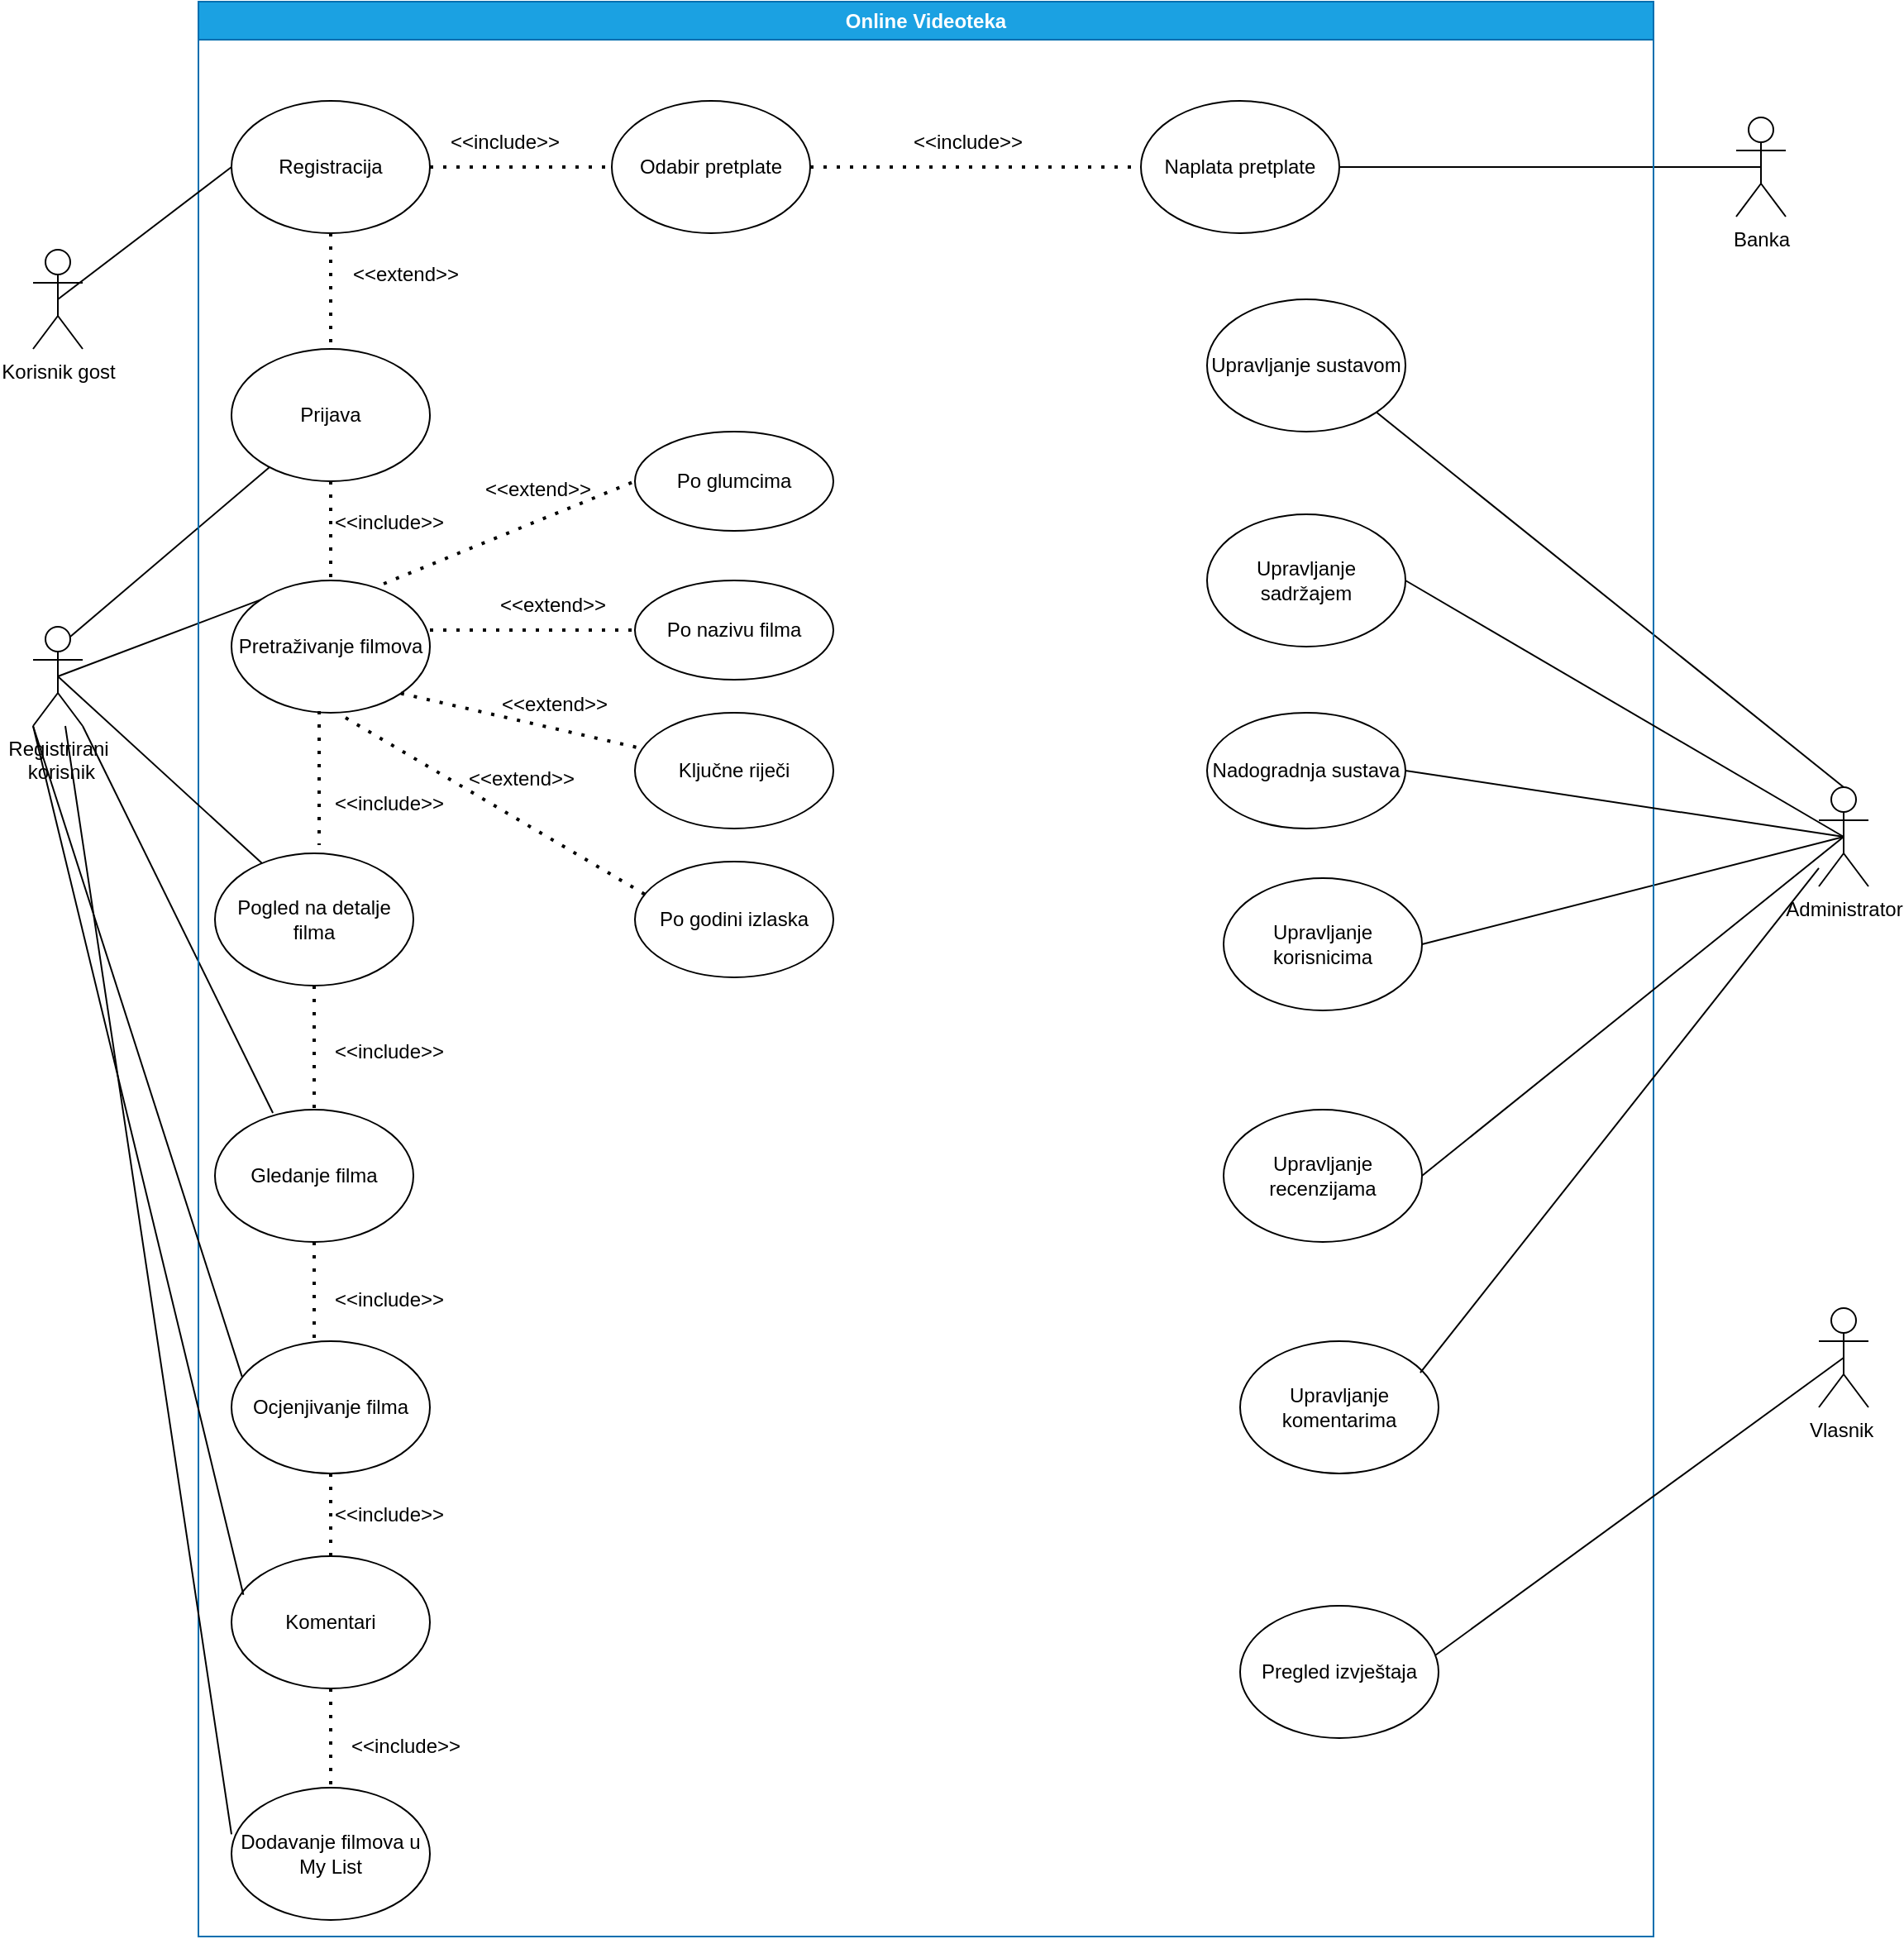 <mxfile version="21.6.8" type="google">
  <diagram name="Page-1" id="FO1PxF98T1ZGTG8aZyOI">
    <mxGraphModel grid="1" page="1" gridSize="10" guides="1" tooltips="1" connect="1" arrows="1" fold="1" pageScale="1" pageWidth="827" pageHeight="1169" math="0" shadow="0">
      <root>
        <mxCell id="0" />
        <mxCell id="1" parent="0" />
        <mxCell id="gg4HVY9TAaVVfvh8KX-W-1" value="Registrirani&lt;br&gt;&amp;nbsp;korisnik" style="shape=umlActor;verticalLabelPosition=bottom;verticalAlign=top;html=1;outlineConnect=0;" vertex="1" parent="1">
          <mxGeometry x="50" y="398" width="30" height="60" as="geometry" />
        </mxCell>
        <mxCell id="gg4HVY9TAaVVfvh8KX-W-9" value="Registracija" style="ellipse;whiteSpace=wrap;html=1;" vertex="1" parent="1">
          <mxGeometry x="170" y="80" width="120" height="80" as="geometry" />
        </mxCell>
        <mxCell id="gg4HVY9TAaVVfvh8KX-W-23" value="" style="endArrow=none;html=1;rounded=0;exitX=0.75;exitY=0.1;exitDx=0;exitDy=0;exitPerimeter=0;" edge="1" parent="1" source="gg4HVY9TAaVVfvh8KX-W-1" target="gg4HVY9TAaVVfvh8KX-W-24">
          <mxGeometry width="50" height="50" relative="1" as="geometry">
            <mxPoint x="390" y="340" as="sourcePoint" />
            <mxPoint x="440" y="290" as="targetPoint" />
          </mxGeometry>
        </mxCell>
        <mxCell id="gg4HVY9TAaVVfvh8KX-W-27" value="" style="endArrow=none;dashed=1;html=1;dashPattern=1 3;strokeWidth=2;rounded=0;exitX=1;exitY=0.5;exitDx=0;exitDy=0;" edge="1" parent="1" source="gg4HVY9TAaVVfvh8KX-W-9">
          <mxGeometry width="50" height="50" relative="1" as="geometry">
            <mxPoint x="390" y="320" as="sourcePoint" />
            <mxPoint x="400" y="120" as="targetPoint" />
          </mxGeometry>
        </mxCell>
        <mxCell id="gg4HVY9TAaVVfvh8KX-W-28" value="&amp;lt;&amp;lt;include&amp;gt;&amp;gt;" style="text;html=1;align=center;verticalAlign=middle;resizable=0;points=[];autosize=1;strokeColor=none;fillColor=none;" vertex="1" parent="1">
          <mxGeometry x="290" y="90" width="90" height="30" as="geometry" />
        </mxCell>
        <mxCell id="gg4HVY9TAaVVfvh8KX-W-29" value="Odabir pretplate" style="ellipse;whiteSpace=wrap;html=1;" vertex="1" parent="1">
          <mxGeometry x="400" y="80" width="120" height="80" as="geometry" />
        </mxCell>
        <mxCell id="gg4HVY9TAaVVfvh8KX-W-40" value="Pretraživanje filmova" style="ellipse;whiteSpace=wrap;html=1;" vertex="1" parent="1">
          <mxGeometry x="170" y="370" width="120" height="80" as="geometry" />
        </mxCell>
        <mxCell id="gg4HVY9TAaVVfvh8KX-W-41" value="" style="endArrow=none;html=1;rounded=0;entryX=0;entryY=0;entryDx=0;entryDy=0;exitX=0.5;exitY=0.5;exitDx=0;exitDy=0;exitPerimeter=0;" edge="1" parent="1" source="gg4HVY9TAaVVfvh8KX-W-1" target="gg4HVY9TAaVVfvh8KX-W-40">
          <mxGeometry width="50" height="50" relative="1" as="geometry">
            <mxPoint x="390" y="320" as="sourcePoint" />
            <mxPoint x="440" y="270" as="targetPoint" />
          </mxGeometry>
        </mxCell>
        <mxCell id="gg4HVY9TAaVVfvh8KX-W-43" value="" style="endArrow=none;dashed=1;html=1;dashPattern=1 3;strokeWidth=2;rounded=0;exitX=0.767;exitY=0.025;exitDx=0;exitDy=0;exitPerimeter=0;entryX=0;entryY=0.5;entryDx=0;entryDy=0;" edge="1" parent="1" source="gg4HVY9TAaVVfvh8KX-W-40" target="gg4HVY9TAaVVfvh8KX-W-44">
          <mxGeometry width="50" height="50" relative="1" as="geometry">
            <mxPoint x="390" y="320" as="sourcePoint" />
            <mxPoint x="330" y="330" as="targetPoint" />
          </mxGeometry>
        </mxCell>
        <mxCell id="gg4HVY9TAaVVfvh8KX-W-45" value="Po nazivu filma" style="ellipse;whiteSpace=wrap;html=1;" vertex="1" parent="1">
          <mxGeometry x="414" y="370" width="120" height="60" as="geometry" />
        </mxCell>
        <mxCell id="gg4HVY9TAaVVfvh8KX-W-48" value="" style="endArrow=none;dashed=1;html=1;dashPattern=1 3;strokeWidth=2;rounded=0;exitX=1;exitY=0.375;exitDx=0;exitDy=0;exitPerimeter=0;entryX=0;entryY=0.5;entryDx=0;entryDy=0;" edge="1" parent="1" source="gg4HVY9TAaVVfvh8KX-W-40" target="gg4HVY9TAaVVfvh8KX-W-45">
          <mxGeometry width="50" height="50" relative="1" as="geometry">
            <mxPoint x="390" y="420" as="sourcePoint" />
            <mxPoint x="440" y="370" as="targetPoint" />
          </mxGeometry>
        </mxCell>
        <mxCell id="gg4HVY9TAaVVfvh8KX-W-50" value="" style="endArrow=none;dashed=1;html=1;dashPattern=1 3;strokeWidth=2;rounded=0;exitX=0.575;exitY=1.038;exitDx=0;exitDy=0;exitPerimeter=0;entryX=0.067;entryY=0.3;entryDx=0;entryDy=0;entryPerimeter=0;" edge="1" parent="1" source="gg4HVY9TAaVVfvh8KX-W-40" target="gg4HVY9TAaVVfvh8KX-W-47">
          <mxGeometry width="50" height="50" relative="1" as="geometry">
            <mxPoint x="390" y="420" as="sourcePoint" />
            <mxPoint x="440" y="370" as="targetPoint" />
          </mxGeometry>
        </mxCell>
        <mxCell id="gg4HVY9TAaVVfvh8KX-W-52" value="&amp;lt;&amp;lt;extend&amp;gt;&amp;gt;" style="text;html=1;align=center;verticalAlign=middle;resizable=0;points=[];autosize=1;strokeColor=none;fillColor=none;" vertex="1" parent="1">
          <mxGeometry x="319" y="370" width="90" height="30" as="geometry" />
        </mxCell>
        <mxCell id="gg4HVY9TAaVVfvh8KX-W-55" value="" style="endArrow=none;html=1;rounded=0;exitX=1;exitY=1;exitDx=0;exitDy=0;exitPerimeter=0;entryX=0.292;entryY=0.025;entryDx=0;entryDy=0;entryPerimeter=0;" edge="1" parent="1" source="gg4HVY9TAaVVfvh8KX-W-1" target="gg4HVY9TAaVVfvh8KX-W-56">
          <mxGeometry width="50" height="50" relative="1" as="geometry">
            <mxPoint x="390" y="420" as="sourcePoint" />
            <mxPoint x="180" y="640" as="targetPoint" />
            <Array as="points" />
          </mxGeometry>
        </mxCell>
        <mxCell id="gg4HVY9TAaVVfvh8KX-W-57" value="" style="endArrow=none;dashed=1;html=1;dashPattern=1 3;strokeWidth=2;rounded=0;exitX=1;exitY=0.5;exitDx=0;exitDy=0;" edge="1" parent="1" source="gg4HVY9TAaVVfvh8KX-W-29">
          <mxGeometry width="50" height="50" relative="1" as="geometry">
            <mxPoint x="390" y="320" as="sourcePoint" />
            <mxPoint x="720" y="120" as="targetPoint" />
          </mxGeometry>
        </mxCell>
        <mxCell id="gg4HVY9TAaVVfvh8KX-W-58" value="&amp;lt;&amp;lt;include&amp;gt;&amp;gt;" style="text;html=1;align=center;verticalAlign=middle;resizable=0;points=[];autosize=1;strokeColor=none;fillColor=none;" vertex="1" parent="1">
          <mxGeometry x="570" y="90" width="90" height="30" as="geometry" />
        </mxCell>
        <mxCell id="gg4HVY9TAaVVfvh8KX-W-59" value="Naplata pretplate" style="ellipse;whiteSpace=wrap;html=1;" vertex="1" parent="1">
          <mxGeometry x="720" y="80" width="120" height="80" as="geometry" />
        </mxCell>
        <mxCell id="gg4HVY9TAaVVfvh8KX-W-60" value="" style="endArrow=none;html=1;rounded=0;exitX=1;exitY=0.5;exitDx=0;exitDy=0;entryX=0.5;entryY=0.5;entryDx=0;entryDy=0;entryPerimeter=0;" edge="1" parent="1" source="gg4HVY9TAaVVfvh8KX-W-59" target="gg4HVY9TAaVVfvh8KX-W-61">
          <mxGeometry width="50" height="50" relative="1" as="geometry">
            <mxPoint x="390" y="320" as="sourcePoint" />
            <mxPoint x="1050" y="80" as="targetPoint" />
          </mxGeometry>
        </mxCell>
        <mxCell id="gg4HVY9TAaVVfvh8KX-W-61" value="Banka" style="shape=umlActor;verticalLabelPosition=bottom;verticalAlign=top;html=1;outlineConnect=0;" vertex="1" parent="1">
          <mxGeometry x="1080" y="90" width="30" height="60" as="geometry" />
        </mxCell>
        <mxCell id="gg4HVY9TAaVVfvh8KX-W-72" value="Administrator" style="shape=umlActor;verticalLabelPosition=bottom;verticalAlign=top;html=1;outlineConnect=0;" vertex="1" parent="1">
          <mxGeometry x="1130" y="495" width="30" height="60" as="geometry" />
        </mxCell>
        <mxCell id="gg4HVY9TAaVVfvh8KX-W-82" value="" style="endArrow=none;html=1;rounded=0;exitX=0.5;exitY=0;exitDx=0;exitDy=0;exitPerimeter=0;entryX=1;entryY=1;entryDx=0;entryDy=0;" edge="1" parent="1" source="gg4HVY9TAaVVfvh8KX-W-72" target="gg4HVY9TAaVVfvh8KX-W-74">
          <mxGeometry width="50" height="50" relative="1" as="geometry">
            <mxPoint x="850" y="520" as="sourcePoint" />
            <mxPoint x="900" y="470" as="targetPoint" />
          </mxGeometry>
        </mxCell>
        <mxCell id="gg4HVY9TAaVVfvh8KX-W-95" value="" style="endArrow=none;html=1;rounded=0;exitX=1;exitY=0.5;exitDx=0;exitDy=0;entryX=0.5;entryY=0.5;entryDx=0;entryDy=0;entryPerimeter=0;" edge="1" parent="1" source="gg4HVY9TAaVVfvh8KX-W-94" target="gg4HVY9TAaVVfvh8KX-W-72">
          <mxGeometry width="50" height="50" relative="1" as="geometry">
            <mxPoint x="670" y="630" as="sourcePoint" />
            <mxPoint x="1010" y="530" as="targetPoint" />
          </mxGeometry>
        </mxCell>
        <mxCell id="gg4HVY9TAaVVfvh8KX-W-110" value="Online Videoteka" style="swimlane;whiteSpace=wrap;html=1;strokeColor=#006EAF;fillColor=#1ba1e2;fontColor=#ffffff;" vertex="1" parent="1">
          <mxGeometry x="150" y="20" width="880" height="1170" as="geometry" />
        </mxCell>
        <mxCell id="gg4HVY9TAaVVfvh8KX-W-77" value="Nadogradnja sustava" style="ellipse;whiteSpace=wrap;html=1;" vertex="1" parent="gg4HVY9TAaVVfvh8KX-W-110">
          <mxGeometry x="610" y="430" width="120" height="70" as="geometry" />
        </mxCell>
        <mxCell id="gg4HVY9TAaVVfvh8KX-W-94" value="Upravljanje korisnicima" style="ellipse;whiteSpace=wrap;html=1;" vertex="1" parent="gg4HVY9TAaVVfvh8KX-W-110">
          <mxGeometry x="620" y="530" width="120" height="80" as="geometry" />
        </mxCell>
        <mxCell id="0nW2uWBSh4pnIqIu4Ily-17" value="Upravljanje recenzijama" style="ellipse;whiteSpace=wrap;html=1;" vertex="1" parent="gg4HVY9TAaVVfvh8KX-W-110">
          <mxGeometry x="620" y="670" width="120" height="80" as="geometry" />
        </mxCell>
        <mxCell id="gg4HVY9TAaVVfvh8KX-W-83" value="Upravljanje sadržajem" style="ellipse;whiteSpace=wrap;html=1;" vertex="1" parent="gg4HVY9TAaVVfvh8KX-W-110">
          <mxGeometry x="610" y="310" width="120" height="80" as="geometry" />
        </mxCell>
        <mxCell id="gg4HVY9TAaVVfvh8KX-W-74" value="Upravljanje sustavom" style="ellipse;whiteSpace=wrap;html=1;" vertex="1" parent="gg4HVY9TAaVVfvh8KX-W-110">
          <mxGeometry x="610" y="180" width="120" height="80" as="geometry" />
        </mxCell>
        <mxCell id="0nW2uWBSh4pnIqIu4Ily-19" value="Upravljanje komentarima" style="ellipse;whiteSpace=wrap;html=1;" vertex="1" parent="gg4HVY9TAaVVfvh8KX-W-110">
          <mxGeometry x="630" y="810" width="120" height="80" as="geometry" />
        </mxCell>
        <mxCell id="0nW2uWBSh4pnIqIu4Ily-23" value="Pregled izvještaja" style="ellipse;whiteSpace=wrap;html=1;" vertex="1" parent="gg4HVY9TAaVVfvh8KX-W-110">
          <mxGeometry x="630" y="970" width="120" height="80" as="geometry" />
        </mxCell>
        <mxCell id="0nW2uWBSh4pnIqIu4Ily-29" value="&amp;lt;&amp;lt;extend&amp;gt;&amp;gt;" style="text;html=1;align=center;verticalAlign=middle;resizable=0;points=[];autosize=1;strokeColor=none;fillColor=none;" vertex="1" parent="gg4HVY9TAaVVfvh8KX-W-110">
          <mxGeometry x="80" y="150" width="90" height="30" as="geometry" />
        </mxCell>
        <mxCell id="gg4HVY9TAaVVfvh8KX-W-24" value="Prijava" style="ellipse;whiteSpace=wrap;html=1;" vertex="1" parent="gg4HVY9TAaVVfvh8KX-W-110">
          <mxGeometry x="20" y="210" width="120" height="80" as="geometry" />
        </mxCell>
        <mxCell id="gg4HVY9TAaVVfvh8KX-W-51" value="&amp;lt;&amp;lt;extend&amp;gt;&amp;gt;" style="text;html=1;align=center;verticalAlign=middle;resizable=0;points=[];autosize=1;strokeColor=none;fillColor=none;" vertex="1" parent="gg4HVY9TAaVVfvh8KX-W-110">
          <mxGeometry x="160" y="280" width="90" height="30" as="geometry" />
        </mxCell>
        <mxCell id="0nW2uWBSh4pnIqIu4Ily-31" value="&amp;lt;&amp;lt;include&amp;gt;&amp;gt;" style="text;html=1;align=center;verticalAlign=middle;resizable=0;points=[];autosize=1;strokeColor=none;fillColor=none;" vertex="1" parent="gg4HVY9TAaVVfvh8KX-W-110">
          <mxGeometry x="70" y="300" width="90" height="30" as="geometry" />
        </mxCell>
        <mxCell id="0nW2uWBSh4pnIqIu4Ily-33" value="&amp;lt;&amp;lt;include&amp;gt;&amp;gt;" style="text;html=1;align=center;verticalAlign=middle;resizable=0;points=[];autosize=1;strokeColor=none;fillColor=none;" vertex="1" parent="gg4HVY9TAaVVfvh8KX-W-110">
          <mxGeometry x="70" y="470" width="90" height="30" as="geometry" />
        </mxCell>
        <mxCell id="gg4HVY9TAaVVfvh8KX-W-56" value="Gledanje filma" style="ellipse;whiteSpace=wrap;html=1;" vertex="1" parent="gg4HVY9TAaVVfvh8KX-W-110">
          <mxGeometry x="10" y="670" width="120" height="80" as="geometry" />
        </mxCell>
        <mxCell id="gg4HVY9TAaVVfvh8KX-W-66" value="Ocjenjivanje filma" style="ellipse;whiteSpace=wrap;html=1;" vertex="1" parent="gg4HVY9TAaVVfvh8KX-W-110">
          <mxGeometry x="20" y="810" width="120" height="80" as="geometry" />
        </mxCell>
        <mxCell id="gg4HVY9TAaVVfvh8KX-W-70" value="Dodavanje filmova u My List" style="ellipse;whiteSpace=wrap;html=1;" vertex="1" parent="gg4HVY9TAaVVfvh8KX-W-110">
          <mxGeometry x="20" y="1080" width="120" height="80" as="geometry" />
        </mxCell>
        <mxCell id="gg4HVY9TAaVVfvh8KX-W-68" value="Komentari" style="ellipse;whiteSpace=wrap;html=1;" vertex="1" parent="gg4HVY9TAaVVfvh8KX-W-110">
          <mxGeometry x="20" y="940" width="120" height="80" as="geometry" />
        </mxCell>
        <mxCell id="gg4HVY9TAaVVfvh8KX-W-47" value="Po godini izlaska" style="ellipse;whiteSpace=wrap;html=1;" vertex="1" parent="gg4HVY9TAaVVfvh8KX-W-110">
          <mxGeometry x="264" y="520" width="120" height="70" as="geometry" />
        </mxCell>
        <mxCell id="gg4HVY9TAaVVfvh8KX-W-44" value="Po glumcima" style="ellipse;whiteSpace=wrap;html=1;" vertex="1" parent="gg4HVY9TAaVVfvh8KX-W-110">
          <mxGeometry x="264" y="260" width="120" height="60" as="geometry" />
        </mxCell>
        <mxCell id="0nW2uWBSh4pnIqIu4Ily-41" value="" style="endArrow=none;dashed=1;html=1;dashPattern=1 3;strokeWidth=2;rounded=0;exitX=0.5;exitY=1;exitDx=0;exitDy=0;" edge="1" parent="gg4HVY9TAaVVfvh8KX-W-110" source="gg4HVY9TAaVVfvh8KX-W-56">
          <mxGeometry width="50" height="50" relative="1" as="geometry">
            <mxPoint x="290" y="700" as="sourcePoint" />
            <mxPoint x="70" y="810" as="targetPoint" />
          </mxGeometry>
        </mxCell>
        <mxCell id="0nW2uWBSh4pnIqIu4Ily-42" value="" style="endArrow=none;dashed=1;html=1;dashPattern=1 3;strokeWidth=2;rounded=0;exitX=0.5;exitY=1;exitDx=0;exitDy=0;entryX=0.5;entryY=0;entryDx=0;entryDy=0;" edge="1" parent="gg4HVY9TAaVVfvh8KX-W-110" source="gg4HVY9TAaVVfvh8KX-W-66" target="gg4HVY9TAaVVfvh8KX-W-68">
          <mxGeometry width="50" height="50" relative="1" as="geometry">
            <mxPoint x="290" y="700" as="sourcePoint" />
            <mxPoint x="340" y="650" as="targetPoint" />
          </mxGeometry>
        </mxCell>
        <mxCell id="0nW2uWBSh4pnIqIu4Ily-43" value="" style="endArrow=none;dashed=1;html=1;dashPattern=1 3;strokeWidth=2;rounded=0;exitX=0.5;exitY=1;exitDx=0;exitDy=0;entryX=0.5;entryY=0;entryDx=0;entryDy=0;" edge="1" parent="gg4HVY9TAaVVfvh8KX-W-110" source="gg4HVY9TAaVVfvh8KX-W-68" target="gg4HVY9TAaVVfvh8KX-W-70">
          <mxGeometry width="50" height="50" relative="1" as="geometry">
            <mxPoint x="290" y="700" as="sourcePoint" />
            <mxPoint x="340" y="650" as="targetPoint" />
          </mxGeometry>
        </mxCell>
        <mxCell id="0nW2uWBSh4pnIqIu4Ily-44" value="&amp;lt;&amp;lt;include&amp;gt;&amp;gt;" style="text;html=1;align=center;verticalAlign=middle;resizable=0;points=[];autosize=1;strokeColor=none;fillColor=none;" vertex="1" parent="gg4HVY9TAaVVfvh8KX-W-110">
          <mxGeometry x="70" y="770" width="90" height="30" as="geometry" />
        </mxCell>
        <mxCell id="0nW2uWBSh4pnIqIu4Ily-46" value="&amp;lt;&amp;lt;include&amp;gt;&amp;gt;" style="text;html=1;align=center;verticalAlign=middle;resizable=0;points=[];autosize=1;strokeColor=none;fillColor=none;" vertex="1" parent="gg4HVY9TAaVVfvh8KX-W-110">
          <mxGeometry x="80" y="1040" width="90" height="30" as="geometry" />
        </mxCell>
        <mxCell id="gg4HVY9TAaVVfvh8KX-W-53" value="&amp;lt;&amp;lt;extend&amp;gt;&amp;gt;" style="text;html=1;align=center;verticalAlign=middle;resizable=0;points=[];autosize=1;strokeColor=none;fillColor=none;" vertex="1" parent="gg4HVY9TAaVVfvh8KX-W-110">
          <mxGeometry x="150" y="455" width="90" height="30" as="geometry" />
        </mxCell>
        <mxCell id="0nW2uWBSh4pnIqIu4Ily-45" value="&amp;lt;&amp;lt;include&amp;gt;&amp;gt;" style="text;html=1;align=center;verticalAlign=middle;resizable=0;points=[];autosize=1;strokeColor=none;fillColor=none;" vertex="1" parent="gg4HVY9TAaVVfvh8KX-W-110">
          <mxGeometry x="70" y="900" width="90" height="30" as="geometry" />
        </mxCell>
        <mxCell id="0nW2uWBSh4pnIqIu4Ily-47" value="Pogled na detalje filma" style="ellipse;whiteSpace=wrap;html=1;" vertex="1" parent="gg4HVY9TAaVVfvh8KX-W-110">
          <mxGeometry x="10" y="515" width="120" height="80" as="geometry" />
        </mxCell>
        <mxCell id="0nW2uWBSh4pnIqIu4Ily-50" value="&amp;lt;&amp;lt;include&amp;gt;&amp;gt;" style="text;html=1;align=center;verticalAlign=middle;resizable=0;points=[];autosize=1;strokeColor=none;fillColor=none;" vertex="1" parent="gg4HVY9TAaVVfvh8KX-W-110">
          <mxGeometry x="70" y="620" width="90" height="30" as="geometry" />
        </mxCell>
        <mxCell id="NVhraX7yO4u_frwCjtcj-2" value="" style="endArrow=none;dashed=1;html=1;dashPattern=1 3;strokeWidth=2;rounded=0;exitX=0.5;exitY=1;exitDx=0;exitDy=0;entryX=0.5;entryY=0;entryDx=0;entryDy=0;" edge="1" parent="gg4HVY9TAaVVfvh8KX-W-110" source="0nW2uWBSh4pnIqIu4Ily-47" target="gg4HVY9TAaVVfvh8KX-W-56">
          <mxGeometry width="50" height="50" relative="1" as="geometry">
            <mxPoint x="360" y="710" as="sourcePoint" />
            <mxPoint x="410" y="660" as="targetPoint" />
          </mxGeometry>
        </mxCell>
        <mxCell id="NVhraX7yO4u_frwCjtcj-3" value="Ključne riječi" style="ellipse;whiteSpace=wrap;html=1;" vertex="1" parent="gg4HVY9TAaVVfvh8KX-W-110">
          <mxGeometry x="264" y="430" width="120" height="70" as="geometry" />
        </mxCell>
        <mxCell id="NVhraX7yO4u_frwCjtcj-5" value="&amp;lt;&amp;lt;extend&amp;gt;&amp;gt;" style="text;html=1;align=center;verticalAlign=middle;resizable=0;points=[];autosize=1;strokeColor=none;fillColor=none;" vertex="1" parent="gg4HVY9TAaVVfvh8KX-W-110">
          <mxGeometry x="170" y="410" width="90" height="30" as="geometry" />
        </mxCell>
        <mxCell id="0nW2uWBSh4pnIqIu4Ily-14" value="Korisnik gost" style="shape=umlActor;verticalLabelPosition=bottom;verticalAlign=top;html=1;outlineConnect=0;" vertex="1" parent="1">
          <mxGeometry x="50" y="170" width="30" height="60" as="geometry" />
        </mxCell>
        <mxCell id="0nW2uWBSh4pnIqIu4Ily-16" value="" style="endArrow=none;html=1;rounded=0;exitX=1;exitY=0.5;exitDx=0;exitDy=0;entryX=0.5;entryY=0.5;entryDx=0;entryDy=0;entryPerimeter=0;" edge="1" parent="1" source="gg4HVY9TAaVVfvh8KX-W-77" target="gg4HVY9TAaVVfvh8KX-W-72">
          <mxGeometry width="50" height="50" relative="1" as="geometry">
            <mxPoint x="700" y="630" as="sourcePoint" />
            <mxPoint x="750" y="580" as="targetPoint" />
          </mxGeometry>
        </mxCell>
        <mxCell id="0nW2uWBSh4pnIqIu4Ily-18" value="" style="endArrow=none;html=1;rounded=0;exitX=1;exitY=0.5;exitDx=0;exitDy=0;entryX=0.5;entryY=0.5;entryDx=0;entryDy=0;entryPerimeter=0;" edge="1" parent="1" source="gg4HVY9TAaVVfvh8KX-W-83" target="gg4HVY9TAaVVfvh8KX-W-72">
          <mxGeometry width="50" height="50" relative="1" as="geometry">
            <mxPoint x="700" y="610" as="sourcePoint" />
            <mxPoint x="750" y="560" as="targetPoint" />
          </mxGeometry>
        </mxCell>
        <mxCell id="0nW2uWBSh4pnIqIu4Ily-21" value="" style="endArrow=none;html=1;rounded=0;exitX=1;exitY=0.5;exitDx=0;exitDy=0;entryX=0.5;entryY=0.5;entryDx=0;entryDy=0;entryPerimeter=0;" edge="1" parent="1" source="0nW2uWBSh4pnIqIu4Ily-17" target="gg4HVY9TAaVVfvh8KX-W-72">
          <mxGeometry width="50" height="50" relative="1" as="geometry">
            <mxPoint x="700" y="510" as="sourcePoint" />
            <mxPoint x="750" y="460" as="targetPoint" />
          </mxGeometry>
        </mxCell>
        <mxCell id="0nW2uWBSh4pnIqIu4Ily-22" value="" style="endArrow=none;html=1;rounded=0;exitX=0.908;exitY=0.238;exitDx=0;exitDy=0;exitPerimeter=0;" edge="1" parent="1" source="0nW2uWBSh4pnIqIu4Ily-19" target="gg4HVY9TAaVVfvh8KX-W-72">
          <mxGeometry width="50" height="50" relative="1" as="geometry">
            <mxPoint x="700" y="510" as="sourcePoint" />
            <mxPoint x="750" y="460" as="targetPoint" />
          </mxGeometry>
        </mxCell>
        <mxCell id="0nW2uWBSh4pnIqIu4Ily-24" value="Vlasnik&amp;nbsp;&lt;br&gt;" style="shape=umlActor;verticalLabelPosition=bottom;verticalAlign=top;html=1;outlineConnect=0;" vertex="1" parent="1">
          <mxGeometry x="1130" y="810" width="30" height="60" as="geometry" />
        </mxCell>
        <mxCell id="0nW2uWBSh4pnIqIu4Ily-25" value="" style="endArrow=none;html=1;rounded=0;exitX=0.983;exitY=0.375;exitDx=0;exitDy=0;exitPerimeter=0;entryX=0.5;entryY=0.5;entryDx=0;entryDy=0;entryPerimeter=0;" edge="1" parent="1" source="0nW2uWBSh4pnIqIu4Ily-23" target="0nW2uWBSh4pnIqIu4Ily-24">
          <mxGeometry width="50" height="50" relative="1" as="geometry">
            <mxPoint x="700" y="710" as="sourcePoint" />
            <mxPoint x="750" y="660" as="targetPoint" />
          </mxGeometry>
        </mxCell>
        <mxCell id="0nW2uWBSh4pnIqIu4Ily-26" value="" style="endArrow=none;html=1;rounded=0;exitX=0.5;exitY=0.5;exitDx=0;exitDy=0;exitPerimeter=0;entryX=0;entryY=0.5;entryDx=0;entryDy=0;" edge="1" parent="1" source="0nW2uWBSh4pnIqIu4Ily-14" target="gg4HVY9TAaVVfvh8KX-W-9">
          <mxGeometry width="50" height="50" relative="1" as="geometry">
            <mxPoint x="700" y="510" as="sourcePoint" />
            <mxPoint x="750" y="460" as="targetPoint" />
          </mxGeometry>
        </mxCell>
        <mxCell id="0nW2uWBSh4pnIqIu4Ily-28" value="" style="endArrow=none;dashed=1;html=1;dashPattern=1 3;strokeWidth=2;rounded=0;exitX=0.5;exitY=1;exitDx=0;exitDy=0;entryX=0.5;entryY=0;entryDx=0;entryDy=0;" edge="1" parent="1" source="gg4HVY9TAaVVfvh8KX-W-9" target="gg4HVY9TAaVVfvh8KX-W-24">
          <mxGeometry width="50" height="50" relative="1" as="geometry">
            <mxPoint x="700" y="410" as="sourcePoint" />
            <mxPoint x="750" y="360" as="targetPoint" />
          </mxGeometry>
        </mxCell>
        <mxCell id="0nW2uWBSh4pnIqIu4Ily-30" value="" style="endArrow=none;dashed=1;html=1;dashPattern=1 3;strokeWidth=2;rounded=0;exitX=0.5;exitY=1;exitDx=0;exitDy=0;" edge="1" parent="1" source="gg4HVY9TAaVVfvh8KX-W-24" target="gg4HVY9TAaVVfvh8KX-W-40">
          <mxGeometry width="50" height="50" relative="1" as="geometry">
            <mxPoint x="700" y="510" as="sourcePoint" />
            <mxPoint x="750" y="460" as="targetPoint" />
          </mxGeometry>
        </mxCell>
        <mxCell id="0nW2uWBSh4pnIqIu4Ily-49" value="" style="endArrow=none;dashed=1;html=1;dashPattern=1 3;strokeWidth=2;rounded=0;exitX=0.442;exitY=0.988;exitDx=0;exitDy=0;exitPerimeter=0;" edge="1" parent="1" source="gg4HVY9TAaVVfvh8KX-W-40">
          <mxGeometry width="50" height="50" relative="1" as="geometry">
            <mxPoint x="440" y="660" as="sourcePoint" />
            <mxPoint x="223" y="530" as="targetPoint" />
          </mxGeometry>
        </mxCell>
        <mxCell id="NVhraX7yO4u_frwCjtcj-4" value="" style="endArrow=none;dashed=1;html=1;dashPattern=1 3;strokeWidth=2;rounded=0;exitX=1;exitY=1;exitDx=0;exitDy=0;entryX=0.027;entryY=0.306;entryDx=0;entryDy=0;entryPerimeter=0;" edge="1" parent="1" source="gg4HVY9TAaVVfvh8KX-W-40" target="NVhraX7yO4u_frwCjtcj-3">
          <mxGeometry width="50" height="50" relative="1" as="geometry">
            <mxPoint x="510" y="530" as="sourcePoint" />
            <mxPoint x="560" y="480" as="targetPoint" />
          </mxGeometry>
        </mxCell>
        <mxCell id="Uis74hfcW8gdMY8jaS-L-1" value="" style="endArrow=none;html=1;rounded=0;exitX=0.5;exitY=0.5;exitDx=0;exitDy=0;exitPerimeter=0;entryX=0.237;entryY=0.075;entryDx=0;entryDy=0;entryPerimeter=0;" edge="1" parent="1" source="gg4HVY9TAaVVfvh8KX-W-1" target="0nW2uWBSh4pnIqIu4Ily-47">
          <mxGeometry width="50" height="50" relative="1" as="geometry">
            <mxPoint x="510" y="630" as="sourcePoint" />
            <mxPoint x="181" y="540" as="targetPoint" />
          </mxGeometry>
        </mxCell>
        <mxCell id="Uis74hfcW8gdMY8jaS-L-3" value="" style="endArrow=none;html=1;rounded=0;exitX=0;exitY=1;exitDx=0;exitDy=0;exitPerimeter=0;entryX=0.053;entryY=0.268;entryDx=0;entryDy=0;entryPerimeter=0;" edge="1" parent="1" source="gg4HVY9TAaVVfvh8KX-W-1" target="gg4HVY9TAaVVfvh8KX-W-66">
          <mxGeometry width="50" height="50" relative="1" as="geometry">
            <mxPoint x="510" y="630" as="sourcePoint" />
            <mxPoint x="560" y="580" as="targetPoint" />
          </mxGeometry>
        </mxCell>
        <mxCell id="Uis74hfcW8gdMY8jaS-L-4" value="" style="endArrow=none;html=1;rounded=0;exitX=0;exitY=1;exitDx=0;exitDy=0;exitPerimeter=0;entryX=0.06;entryY=0.292;entryDx=0;entryDy=0;entryPerimeter=0;" edge="1" parent="1" source="gg4HVY9TAaVVfvh8KX-W-1" target="gg4HVY9TAaVVfvh8KX-W-68">
          <mxGeometry width="50" height="50" relative="1" as="geometry">
            <mxPoint x="510" y="730" as="sourcePoint" />
            <mxPoint x="170" y="980" as="targetPoint" />
          </mxGeometry>
        </mxCell>
        <mxCell id="Uis74hfcW8gdMY8jaS-L-5" value="" style="endArrow=none;html=1;rounded=0;entryX=0;entryY=0.352;entryDx=0;entryDy=0;entryPerimeter=0;" edge="1" parent="1" source="gg4HVY9TAaVVfvh8KX-W-1" target="gg4HVY9TAaVVfvh8KX-W-70">
          <mxGeometry width="50" height="50" relative="1" as="geometry">
            <mxPoint x="510" y="730" as="sourcePoint" />
            <mxPoint x="560" y="680" as="targetPoint" />
          </mxGeometry>
        </mxCell>
      </root>
    </mxGraphModel>
  </diagram>
</mxfile>

